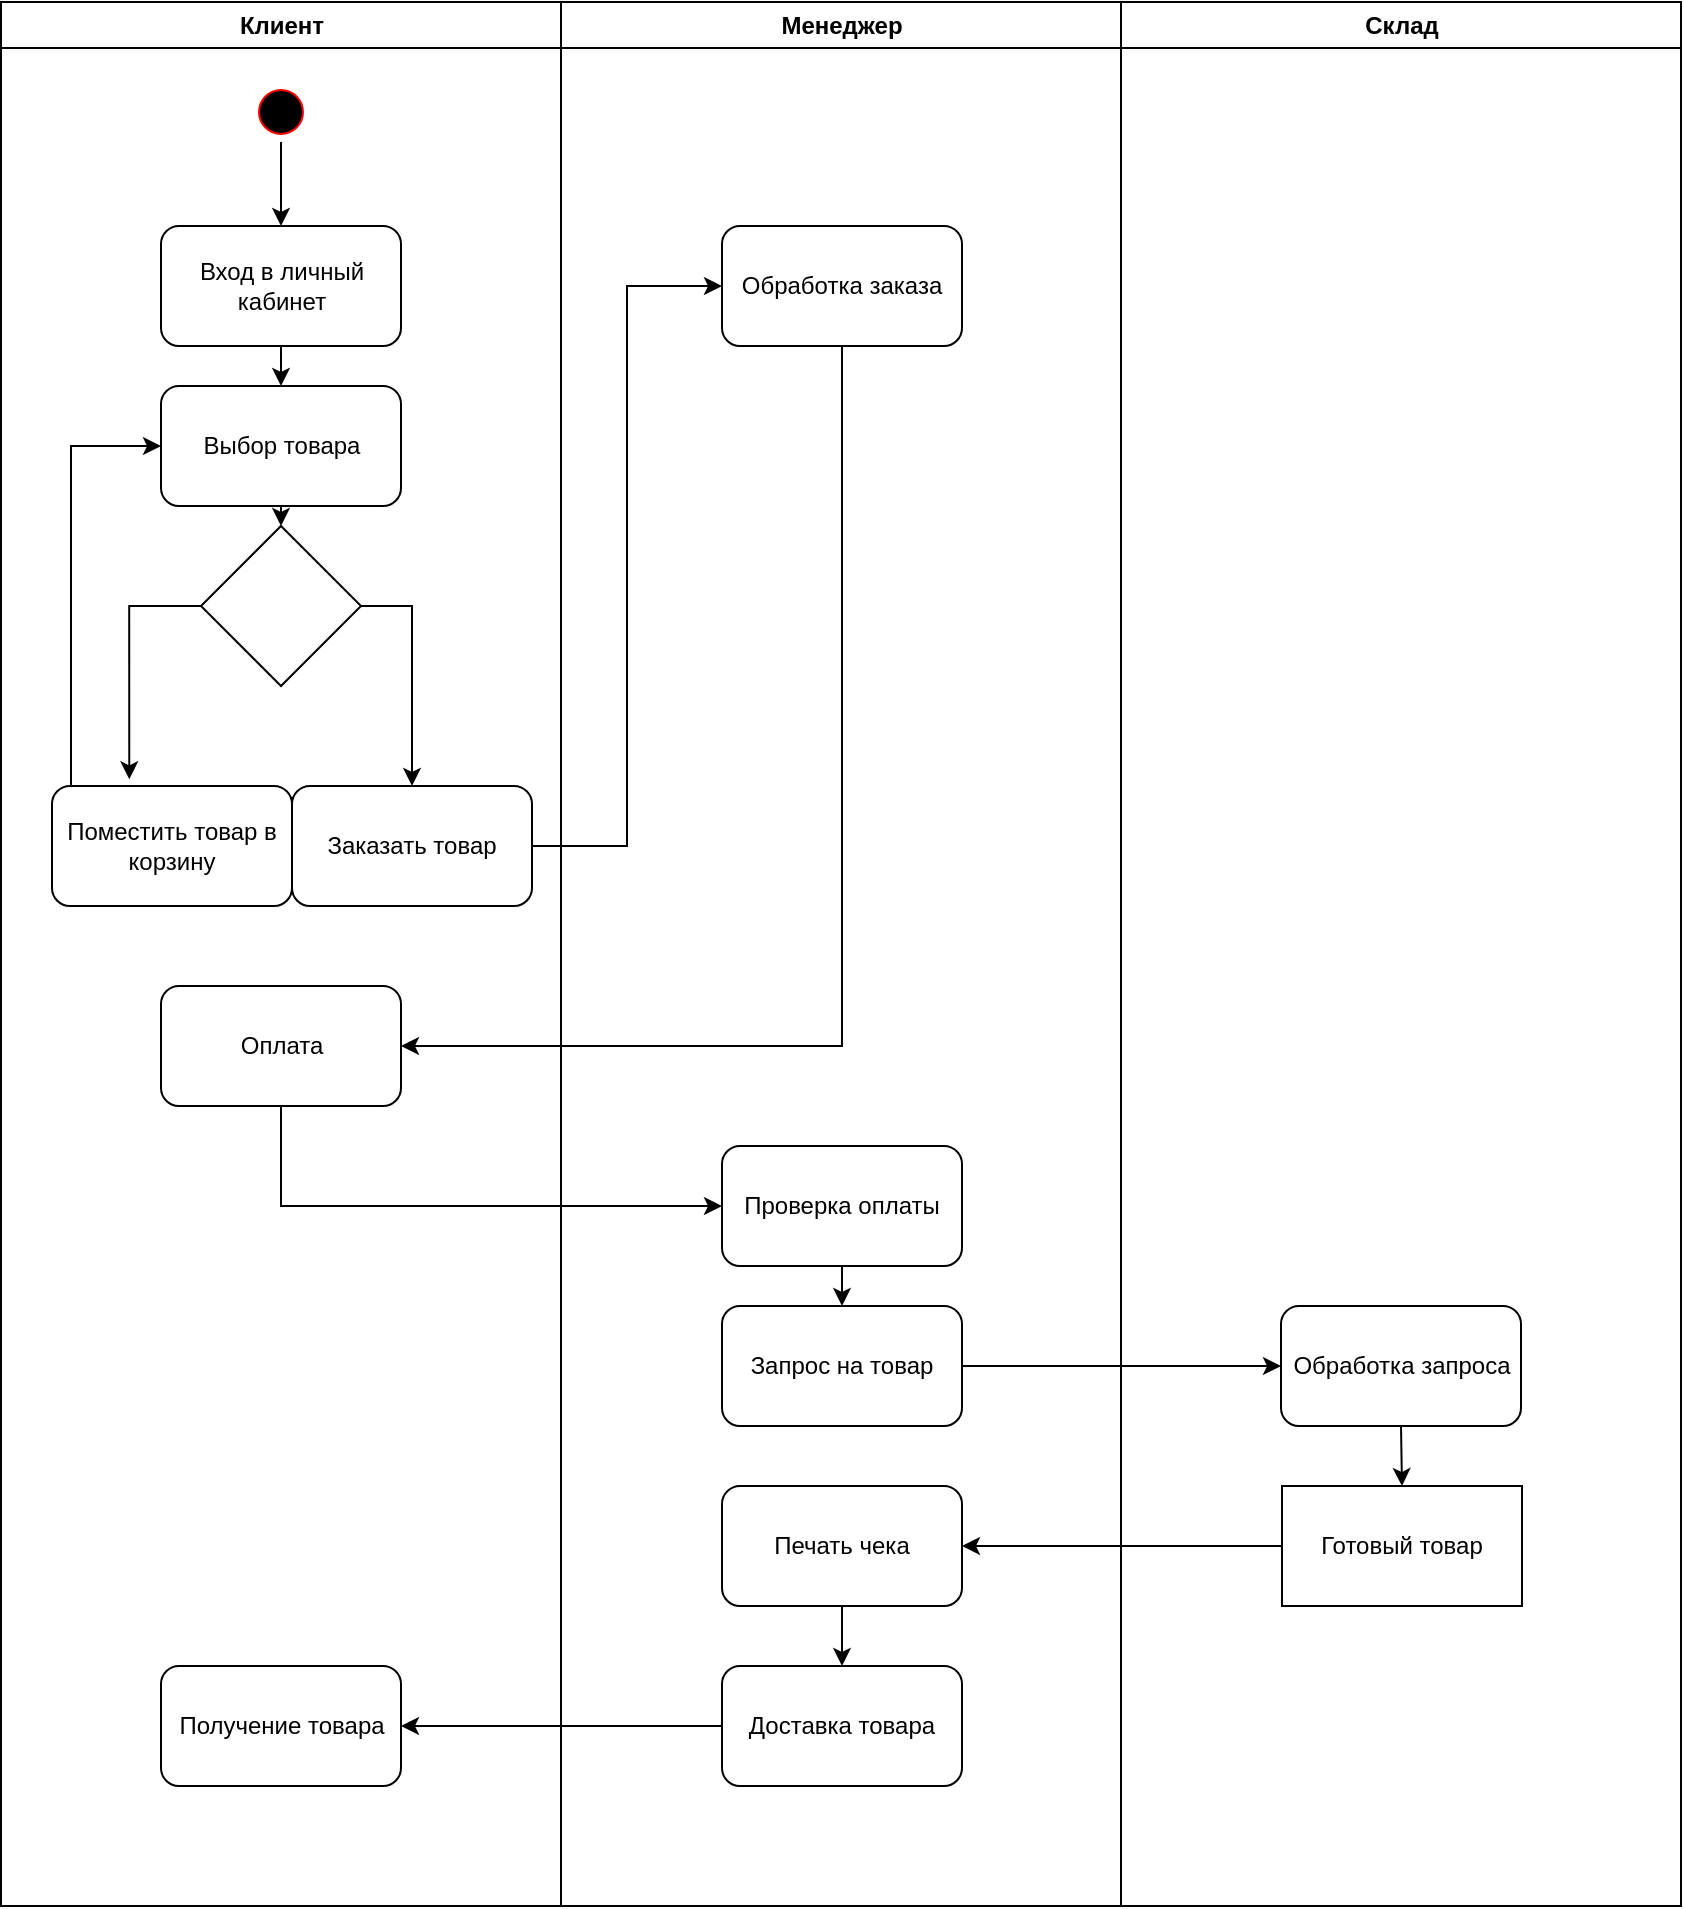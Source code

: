 <mxfile version="14.4.7" type="github"><diagram name="Page-1" id="e7e014a7-5840-1c2e-5031-d8a46d1fe8dd"><mxGraphModel dx="1240" dy="657" grid="1" gridSize="10" guides="1" tooltips="1" connect="1" arrows="1" fold="1" page="1" pageScale="1" pageWidth="1169" pageHeight="826" background="#ffffff" math="0" shadow="0"><root><mxCell id="0"/><mxCell id="1" parent="0"/><mxCell id="2" value="Клиент" style="swimlane;whiteSpace=wrap;startSize=23;" parent="1" vertex="1"><mxGeometry x="164.5" y="128" width="280" height="952" as="geometry"/></mxCell><mxCell id="tkGq8qDjp78MlmEyf1G9-58" style="edgeStyle=orthogonalEdgeStyle;rounded=0;orthogonalLoop=1;jettySize=auto;html=1;exitX=0.5;exitY=1;exitDx=0;exitDy=0;entryX=0.5;entryY=0;entryDx=0;entryDy=0;" edge="1" parent="2" source="5" target="tkGq8qDjp78MlmEyf1G9-41"><mxGeometry relative="1" as="geometry"/></mxCell><mxCell id="5" value="" style="ellipse;shape=startState;fillColor=#000000;strokeColor=#ff0000;" parent="2" vertex="1"><mxGeometry x="125" y="40" width="30" height="30" as="geometry"/></mxCell><mxCell id="tkGq8qDjp78MlmEyf1G9-47" style="edgeStyle=orthogonalEdgeStyle;rounded=0;orthogonalLoop=1;jettySize=auto;html=1;exitX=0.5;exitY=1;exitDx=0;exitDy=0;entryX=0.5;entryY=0;entryDx=0;entryDy=0;" edge="1" parent="2" source="tkGq8qDjp78MlmEyf1G9-41" target="tkGq8qDjp78MlmEyf1G9-42"><mxGeometry relative="1" as="geometry"/></mxCell><mxCell id="tkGq8qDjp78MlmEyf1G9-41" value="Вход в личный кабинет" style="rounded=1;whiteSpace=wrap;html=1;" vertex="1" parent="2"><mxGeometry x="80" y="112" width="120" height="60" as="geometry"/></mxCell><mxCell id="tkGq8qDjp78MlmEyf1G9-51" style="edgeStyle=orthogonalEdgeStyle;rounded=0;orthogonalLoop=1;jettySize=auto;html=1;exitX=0.5;exitY=1;exitDx=0;exitDy=0;entryX=0.5;entryY=0;entryDx=0;entryDy=0;" edge="1" parent="2" source="tkGq8qDjp78MlmEyf1G9-42" target="tkGq8qDjp78MlmEyf1G9-48"><mxGeometry relative="1" as="geometry"/></mxCell><mxCell id="tkGq8qDjp78MlmEyf1G9-42" value="Выбор товара" style="rounded=1;whiteSpace=wrap;html=1;" vertex="1" parent="2"><mxGeometry x="80" y="192" width="120" height="60" as="geometry"/></mxCell><mxCell id="tkGq8qDjp78MlmEyf1G9-46" style="edgeStyle=orthogonalEdgeStyle;rounded=0;orthogonalLoop=1;jettySize=auto;html=1;exitX=0.25;exitY=0;exitDx=0;exitDy=0;entryX=0;entryY=0.5;entryDx=0;entryDy=0;" edge="1" parent="2" source="tkGq8qDjp78MlmEyf1G9-44" target="tkGq8qDjp78MlmEyf1G9-42"><mxGeometry relative="1" as="geometry"><Array as="points"><mxPoint x="35" y="392"/><mxPoint x="35" y="222"/></Array></mxGeometry></mxCell><mxCell id="tkGq8qDjp78MlmEyf1G9-44" value="Поместить товар в корзину" style="rounded=1;whiteSpace=wrap;html=1;" vertex="1" parent="2"><mxGeometry x="25.5" y="392" width="120" height="60" as="geometry"/></mxCell><mxCell id="tkGq8qDjp78MlmEyf1G9-45" value="Заказать товар" style="rounded=1;whiteSpace=wrap;html=1;" vertex="1" parent="2"><mxGeometry x="145.5" y="392" width="120" height="60" as="geometry"/></mxCell><mxCell id="tkGq8qDjp78MlmEyf1G9-50" style="edgeStyle=orthogonalEdgeStyle;rounded=0;orthogonalLoop=1;jettySize=auto;html=1;exitX=1;exitY=0.5;exitDx=0;exitDy=0;entryX=0.5;entryY=0;entryDx=0;entryDy=0;" edge="1" parent="2" source="tkGq8qDjp78MlmEyf1G9-48" target="tkGq8qDjp78MlmEyf1G9-45"><mxGeometry relative="1" as="geometry"/></mxCell><mxCell id="tkGq8qDjp78MlmEyf1G9-52" style="edgeStyle=orthogonalEdgeStyle;rounded=0;orthogonalLoop=1;jettySize=auto;html=1;exitX=0;exitY=0.5;exitDx=0;exitDy=0;entryX=0.322;entryY=-0.056;entryDx=0;entryDy=0;entryPerimeter=0;" edge="1" parent="2" source="tkGq8qDjp78MlmEyf1G9-48" target="tkGq8qDjp78MlmEyf1G9-44"><mxGeometry relative="1" as="geometry"/></mxCell><mxCell id="tkGq8qDjp78MlmEyf1G9-48" value="" style="rhombus;whiteSpace=wrap;html=1;" vertex="1" parent="2"><mxGeometry x="100" y="262" width="80" height="80" as="geometry"/></mxCell><mxCell id="tkGq8qDjp78MlmEyf1G9-57" value="Оплата" style="rounded=1;whiteSpace=wrap;html=1;" vertex="1" parent="2"><mxGeometry x="80" y="492" width="120" height="60" as="geometry"/></mxCell><mxCell id="tkGq8qDjp78MlmEyf1G9-80" value="Получение товара" style="rounded=1;whiteSpace=wrap;html=1;" vertex="1" parent="2"><mxGeometry x="80" y="832" width="120" height="60" as="geometry"/></mxCell><mxCell id="3" value="Менеджер" style="swimlane;whiteSpace=wrap" parent="1" vertex="1"><mxGeometry x="444.5" y="128" width="280" height="952" as="geometry"/></mxCell><mxCell id="tkGq8qDjp78MlmEyf1G9-53" value="Обработка заказа" style="rounded=1;whiteSpace=wrap;html=1;" vertex="1" parent="3"><mxGeometry x="80.5" y="112" width="120" height="60" as="geometry"/></mxCell><mxCell id="tkGq8qDjp78MlmEyf1G9-75" style="edgeStyle=orthogonalEdgeStyle;rounded=0;orthogonalLoop=1;jettySize=auto;html=1;exitX=0.5;exitY=1;exitDx=0;exitDy=0;entryX=0.5;entryY=0;entryDx=0;entryDy=0;" edge="1" parent="3" source="tkGq8qDjp78MlmEyf1G9-62" target="tkGq8qDjp78MlmEyf1G9-74"><mxGeometry relative="1" as="geometry"/></mxCell><mxCell id="tkGq8qDjp78MlmEyf1G9-62" value="Печать чека" style="rounded=1;whiteSpace=wrap;html=1;" vertex="1" parent="3"><mxGeometry x="80.5" y="742" width="120" height="60" as="geometry"/></mxCell><mxCell id="tkGq8qDjp78MlmEyf1G9-64" value="Запрос на товар" style="rounded=1;whiteSpace=wrap;html=1;" vertex="1" parent="3"><mxGeometry x="80.5" y="652" width="120" height="60" as="geometry"/></mxCell><mxCell id="tkGq8qDjp78MlmEyf1G9-74" value="Доставка товара" style="rounded=1;whiteSpace=wrap;html=1;" vertex="1" parent="3"><mxGeometry x="80.5" y="832" width="120" height="60" as="geometry"/></mxCell><mxCell id="tkGq8qDjp78MlmEyf1G9-86" style="edgeStyle=orthogonalEdgeStyle;rounded=0;orthogonalLoop=1;jettySize=auto;html=1;exitX=0.5;exitY=1;exitDx=0;exitDy=0;entryX=0.5;entryY=0;entryDx=0;entryDy=0;" edge="1" parent="3" source="tkGq8qDjp78MlmEyf1G9-84" target="tkGq8qDjp78MlmEyf1G9-64"><mxGeometry relative="1" as="geometry"/></mxCell><mxCell id="tkGq8qDjp78MlmEyf1G9-84" value="Проверка оплаты" style="rounded=1;whiteSpace=wrap;html=1;" vertex="1" parent="3"><mxGeometry x="80.5" y="572" width="120" height="60" as="geometry"/></mxCell><mxCell id="4" value="Склад" style="swimlane;whiteSpace=wrap" parent="1" vertex="1"><mxGeometry x="724.5" y="128" width="280" height="952" as="geometry"/></mxCell><mxCell id="tkGq8qDjp78MlmEyf1G9-71" style="edgeStyle=orthogonalEdgeStyle;rounded=0;orthogonalLoop=1;jettySize=auto;html=1;exitX=0.5;exitY=1;exitDx=0;exitDy=0;entryX=0.5;entryY=0;entryDx=0;entryDy=0;" edge="1" parent="4" source="tkGq8qDjp78MlmEyf1G9-67" target="tkGq8qDjp78MlmEyf1G9-69"><mxGeometry relative="1" as="geometry"/></mxCell><mxCell id="tkGq8qDjp78MlmEyf1G9-67" value="Обработка запроса" style="rounded=1;whiteSpace=wrap;html=1;" vertex="1" parent="4"><mxGeometry x="80" y="652" width="120" height="60" as="geometry"/></mxCell><mxCell id="tkGq8qDjp78MlmEyf1G9-69" value="Готовый товар" style="rounded=0;whiteSpace=wrap;html=1;" vertex="1" parent="4"><mxGeometry x="80.5" y="742" width="120" height="60" as="geometry"/></mxCell><mxCell id="tkGq8qDjp78MlmEyf1G9-54" style="edgeStyle=orthogonalEdgeStyle;rounded=0;orthogonalLoop=1;jettySize=auto;html=1;exitX=1;exitY=0.5;exitDx=0;exitDy=0;entryX=0;entryY=0.5;entryDx=0;entryDy=0;" edge="1" parent="1" source="tkGq8qDjp78MlmEyf1G9-45" target="tkGq8qDjp78MlmEyf1G9-53"><mxGeometry relative="1" as="geometry"/></mxCell><mxCell id="tkGq8qDjp78MlmEyf1G9-59" style="edgeStyle=orthogonalEdgeStyle;rounded=0;orthogonalLoop=1;jettySize=auto;html=1;exitX=0.5;exitY=1;exitDx=0;exitDy=0;entryX=1;entryY=0.5;entryDx=0;entryDy=0;" edge="1" parent="1" source="tkGq8qDjp78MlmEyf1G9-53" target="tkGq8qDjp78MlmEyf1G9-57"><mxGeometry relative="1" as="geometry"/></mxCell><mxCell id="tkGq8qDjp78MlmEyf1G9-68" style="edgeStyle=orthogonalEdgeStyle;rounded=0;orthogonalLoop=1;jettySize=auto;html=1;exitX=1;exitY=0.5;exitDx=0;exitDy=0;entryX=0;entryY=0.5;entryDx=0;entryDy=0;" edge="1" parent="1" source="tkGq8qDjp78MlmEyf1G9-64" target="tkGq8qDjp78MlmEyf1G9-67"><mxGeometry relative="1" as="geometry"/></mxCell><mxCell id="tkGq8qDjp78MlmEyf1G9-73" style="edgeStyle=orthogonalEdgeStyle;rounded=0;orthogonalLoop=1;jettySize=auto;html=1;exitX=0;exitY=0.5;exitDx=0;exitDy=0;entryX=1;entryY=0.5;entryDx=0;entryDy=0;" edge="1" parent="1" source="tkGq8qDjp78MlmEyf1G9-69" target="tkGq8qDjp78MlmEyf1G9-62"><mxGeometry relative="1" as="geometry"/></mxCell><mxCell id="tkGq8qDjp78MlmEyf1G9-83" style="edgeStyle=orthogonalEdgeStyle;rounded=0;orthogonalLoop=1;jettySize=auto;html=1;exitX=0;exitY=0.5;exitDx=0;exitDy=0;entryX=1;entryY=0.5;entryDx=0;entryDy=0;" edge="1" parent="1" source="tkGq8qDjp78MlmEyf1G9-74" target="tkGq8qDjp78MlmEyf1G9-80"><mxGeometry relative="1" as="geometry"/></mxCell><mxCell id="tkGq8qDjp78MlmEyf1G9-85" style="edgeStyle=orthogonalEdgeStyle;rounded=0;orthogonalLoop=1;jettySize=auto;html=1;exitX=0.5;exitY=1;exitDx=0;exitDy=0;entryX=0;entryY=0.5;entryDx=0;entryDy=0;" edge="1" parent="1" source="tkGq8qDjp78MlmEyf1G9-57" target="tkGq8qDjp78MlmEyf1G9-84"><mxGeometry relative="1" as="geometry"/></mxCell></root></mxGraphModel></diagram></mxfile>